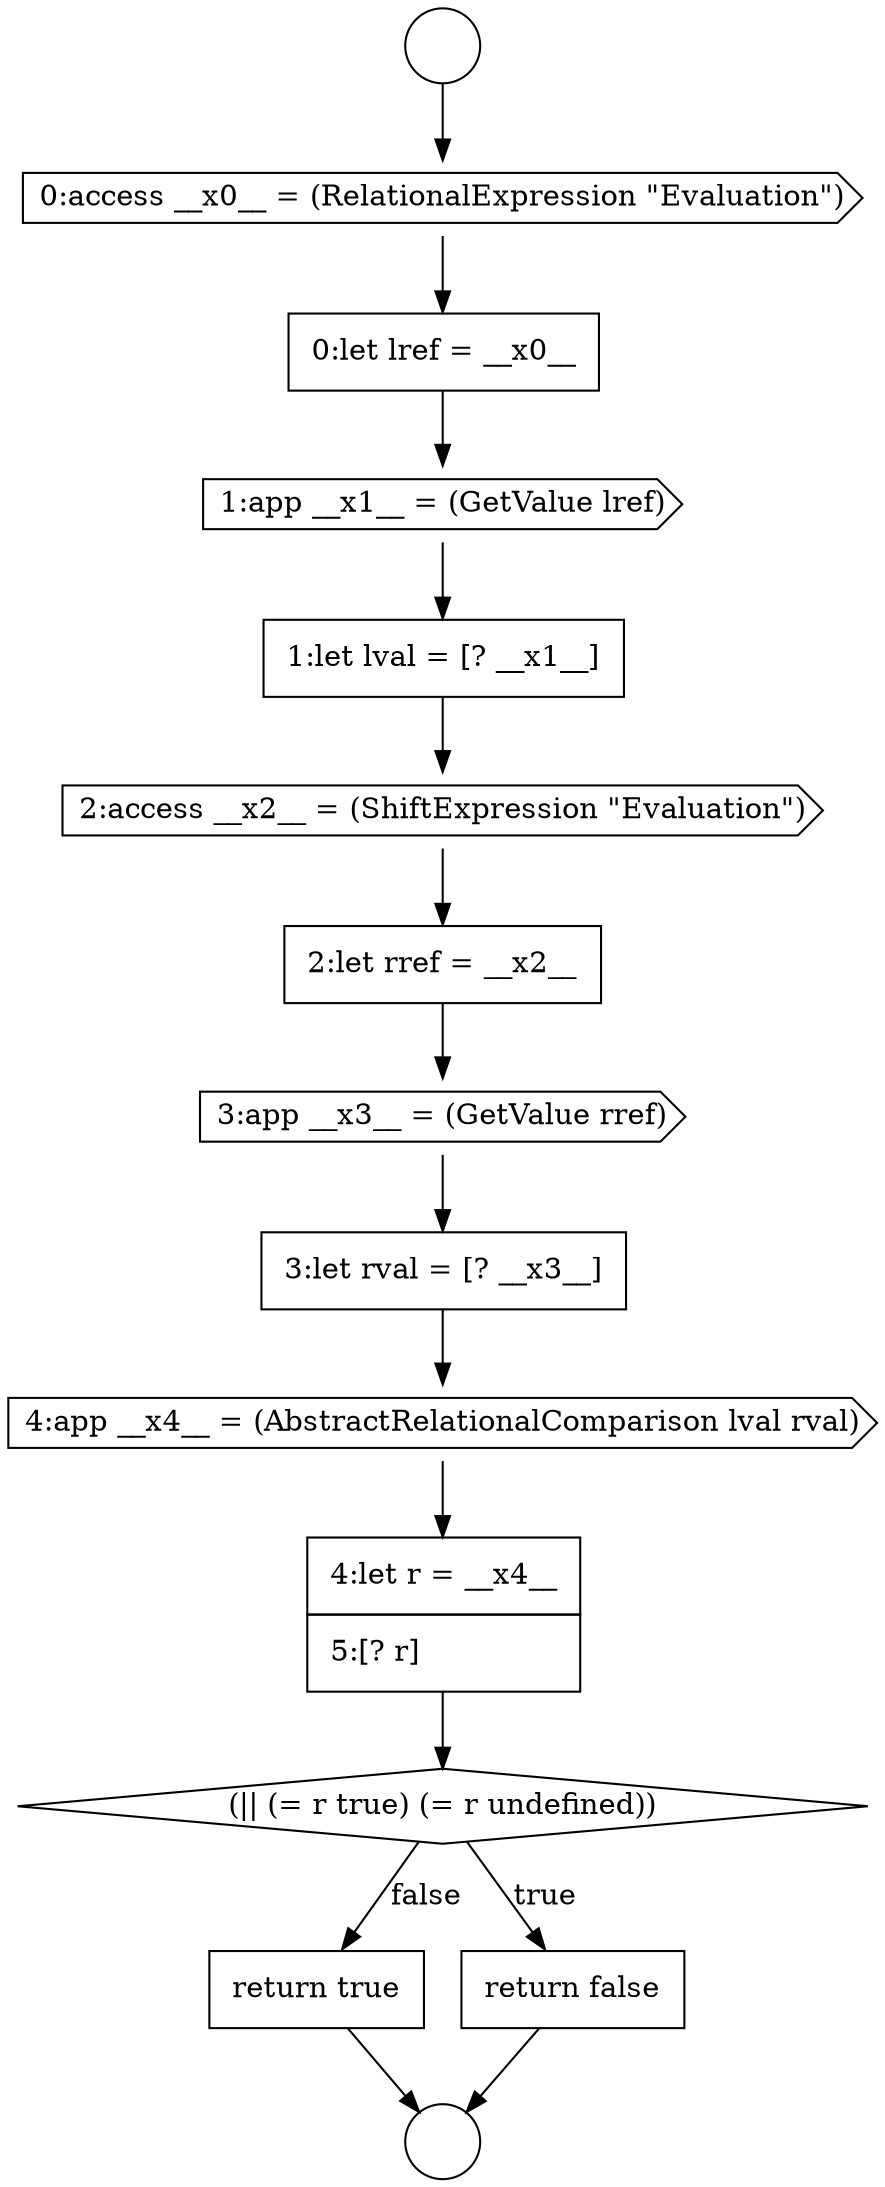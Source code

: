 digraph {
  node4560 [shape=none, margin=0, label=<<font color="black">
    <table border="0" cellborder="1" cellspacing="0" cellpadding="10">
      <tr><td align="left">1:let lval = [? __x1__]</td></tr>
    </table>
  </font>> color="black" fillcolor="white" style=filled]
  node4564 [shape=none, margin=0, label=<<font color="black">
    <table border="0" cellborder="1" cellspacing="0" cellpadding="10">
      <tr><td align="left">3:let rval = [? __x3__]</td></tr>
    </table>
  </font>> color="black" fillcolor="white" style=filled]
  node4556 [shape=circle label=" " color="black" fillcolor="white" style=filled]
  node4557 [shape=cds, label=<<font color="black">0:access __x0__ = (RelationalExpression &quot;Evaluation&quot;)</font>> color="black" fillcolor="white" style=filled]
  node4567 [shape=diamond, label=<<font color="black">(|| (= r true) (= r undefined))</font>> color="black" fillcolor="white" style=filled]
  node4562 [shape=none, margin=0, label=<<font color="black">
    <table border="0" cellborder="1" cellspacing="0" cellpadding="10">
      <tr><td align="left">2:let rref = __x2__</td></tr>
    </table>
  </font>> color="black" fillcolor="white" style=filled]
  node4558 [shape=none, margin=0, label=<<font color="black">
    <table border="0" cellborder="1" cellspacing="0" cellpadding="10">
      <tr><td align="left">0:let lref = __x0__</td></tr>
    </table>
  </font>> color="black" fillcolor="white" style=filled]
  node4569 [shape=none, margin=0, label=<<font color="black">
    <table border="0" cellborder="1" cellspacing="0" cellpadding="10">
      <tr><td align="left">return true</td></tr>
    </table>
  </font>> color="black" fillcolor="white" style=filled]
  node4566 [shape=none, margin=0, label=<<font color="black">
    <table border="0" cellborder="1" cellspacing="0" cellpadding="10">
      <tr><td align="left">4:let r = __x4__</td></tr>
      <tr><td align="left">5:[? r]</td></tr>
    </table>
  </font>> color="black" fillcolor="white" style=filled]
  node4561 [shape=cds, label=<<font color="black">2:access __x2__ = (ShiftExpression &quot;Evaluation&quot;)</font>> color="black" fillcolor="white" style=filled]
  node4559 [shape=cds, label=<<font color="black">1:app __x1__ = (GetValue lref)</font>> color="black" fillcolor="white" style=filled]
  node4565 [shape=cds, label=<<font color="black">4:app __x4__ = (AbstractRelationalComparison lval rval)</font>> color="black" fillcolor="white" style=filled]
  node4555 [shape=circle label=" " color="black" fillcolor="white" style=filled]
  node4563 [shape=cds, label=<<font color="black">3:app __x3__ = (GetValue rref)</font>> color="black" fillcolor="white" style=filled]
  node4568 [shape=none, margin=0, label=<<font color="black">
    <table border="0" cellborder="1" cellspacing="0" cellpadding="10">
      <tr><td align="left">return false</td></tr>
    </table>
  </font>> color="black" fillcolor="white" style=filled]
  node4565 -> node4566 [ color="black"]
  node4559 -> node4560 [ color="black"]
  node4557 -> node4558 [ color="black"]
  node4562 -> node4563 [ color="black"]
  node4568 -> node4556 [ color="black"]
  node4561 -> node4562 [ color="black"]
  node4560 -> node4561 [ color="black"]
  node4567 -> node4568 [label=<<font color="black">true</font>> color="black"]
  node4567 -> node4569 [label=<<font color="black">false</font>> color="black"]
  node4555 -> node4557 [ color="black"]
  node4566 -> node4567 [ color="black"]
  node4564 -> node4565 [ color="black"]
  node4563 -> node4564 [ color="black"]
  node4558 -> node4559 [ color="black"]
  node4569 -> node4556 [ color="black"]
}
